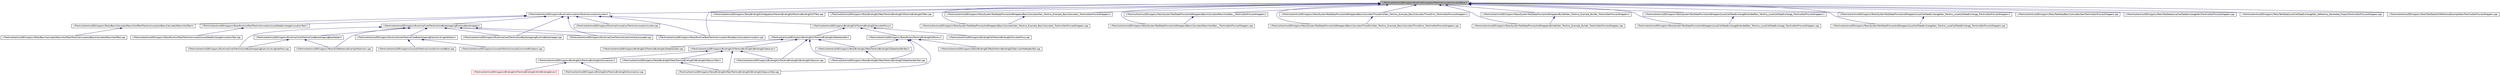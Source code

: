 digraph G
{
  edge [fontname="Helvetica",fontsize="10",labelfontname="Helvetica",labelfontsize="10"];
  node [fontname="Helvetica",fontsize="10",shape=record];
  Node1 [label="I:/Trentino/trentino/DEV/cpp/src/Runtime/Invocation/TrentinoInvocationInvokerBase.h",height=0.2,width=0.4,color="black", fillcolor="grey75", style="filled" fontcolor="black"];
  Node1 -> Node2 [dir="back",color="midnightblue",fontsize="10",style="solid",fontname="Helvetica"];
  Node2 [label="I:/Trentino/trentino/DEV/cpp/src/Runtime/Invocation/TrentinoInvocationInvoker.h",height=0.2,width=0.4,color="black", fillcolor="white", style="filled",URL="$_trentino_invocation_invoker_8h.html"];
  Node2 -> Node3 [dir="back",color="midnightblue",fontsize="10",style="solid",fontname="Helvetica"];
  Node3 [label="I:/Trentino/trentino/DEV/cpp/src/BindingSCA/TrentinoBindingSCAInvokerProxy.h",height=0.2,width=0.4,color="black", fillcolor="white", style="filled",URL="$_trentino_binding_s_c_a_invoker_proxy_8h.html"];
  Node3 -> Node4 [dir="back",color="midnightblue",fontsize="10",style="solid",fontname="Helvetica"];
  Node4 [label="I:/Trentino/trentino/DEV/cpp/src/BindingSCA/TrentinoBindingSCADataHandler.h",height=0.2,width=0.4,color="black", fillcolor="white", style="filled",URL="$_trentino_binding_s_c_a_data_handler_8h.html"];
  Node4 -> Node5 [dir="back",color="midnightblue",fontsize="10",style="solid",fontname="Helvetica"];
  Node5 [label="I:/Trentino/trentino/DEV/cpp/src/BindingSCA/TrentinoBindingSCABindingSCASession.h",height=0.2,width=0.4,color="black", fillcolor="white", style="filled",URL="$_trentino_binding_s_c_a_binding_s_c_a_session_8h.html"];
  Node5 -> Node6 [dir="back",color="midnightblue",fontsize="10",style="solid",fontname="Helvetica"];
  Node6 [label="I:/Trentino/trentino/DEV/cpp/src/BindingSCA/TrentinoBindingSCABindingSCASession.cpp",height=0.2,width=0.4,color="black", fillcolor="white", style="filled",URL="$_trentino_binding_s_c_a_binding_s_c_a_session_8cpp.html"];
  Node5 -> Node7 [dir="back",color="midnightblue",fontsize="10",style="solid",fontname="Helvetica"];
  Node7 [label="I:/Trentino/trentino/DEV/cpp/src/BindingSCA/TrentinoBindingSCAConnection.h",height=0.2,width=0.4,color="black", fillcolor="white", style="filled",URL="$_trentino_binding_s_c_a_connection_8h.html"];
  Node7 -> Node8 [dir="back",color="midnightblue",fontsize="10",style="solid",fontname="Helvetica"];
  Node8 [label="I:/Trentino/trentino/DEV/cpp/src/BindingSCA/TrentinoBindingSCAConnection.cpp",height=0.2,width=0.4,color="black", fillcolor="white", style="filled",URL="$_trentino_binding_s_c_a_connection_8cpp.html"];
  Node7 -> Node9 [dir="back",color="midnightblue",fontsize="10",style="solid",fontname="Helvetica"];
  Node9 [label="I:/Trentino/trentino/DEV/cpp/src/BindingSCA/TrentinoBindingSCASCABindingServer.h",height=0.2,width=0.4,color="red", fillcolor="white", style="filled",URL="$_trentino_binding_s_c_a_s_c_a_binding_server_8h.html"];
  Node5 -> Node10 [dir="back",color="midnightblue",fontsize="10",style="solid",fontname="Helvetica"];
  Node10 [label="I:/Trentino/trentino/DEV/cpp/src/Tests/BindingSCATest/TrentinoBindingSCABindingSCASessionTest.h",height=0.2,width=0.4,color="black", fillcolor="white", style="filled",URL="$_trentino_binding_s_c_a_binding_s_c_a_session_test_8h.html"];
  Node10 -> Node11 [dir="back",color="midnightblue",fontsize="10",style="solid",fontname="Helvetica"];
  Node11 [label="I:/Trentino/trentino/DEV/cpp/src/Tests/BindingSCATest/TrentinoBindingSCABindingSCASessionTest.cpp",height=0.2,width=0.4,color="black", fillcolor="white", style="filled",URL="$_trentino_binding_s_c_a_binding_s_c_a_session_test_8cpp.html"];
  Node5 -> Node11 [dir="back",color="midnightblue",fontsize="10",style="solid",fontname="Helvetica"];
  Node4 -> Node6 [dir="back",color="midnightblue",fontsize="10",style="solid",fontname="Helvetica"];
  Node4 -> Node12 [dir="back",color="midnightblue",fontsize="10",style="solid",fontname="Helvetica"];
  Node12 [label="I:/Trentino/trentino/DEV/cpp/src/BindingSCA/TrentinoBindingSCADataHandler.cpp",height=0.2,width=0.4,color="black", fillcolor="white", style="filled",URL="$_trentino_binding_s_c_a_data_handler_8cpp.html"];
  Node4 -> Node13 [dir="back",color="midnightblue",fontsize="10",style="solid",fontname="Helvetica"];
  Node13 [label="I:/Trentino/trentino/DEV/cpp/src/Tests/BindingSCATest/TrentinoBindingSCADataHandlerTest.h",height=0.2,width=0.4,color="black", fillcolor="white", style="filled",URL="$_trentino_binding_s_c_a_data_handler_test_8h.html"];
  Node13 -> Node14 [dir="back",color="midnightblue",fontsize="10",style="solid",fontname="Helvetica"];
  Node14 [label="I:/Trentino/trentino/DEV/cpp/src/Tests/BindingSCATest/TrentinoBindingSCADataHandlerTest.cpp",height=0.2,width=0.4,color="black", fillcolor="white", style="filled",URL="$_trentino_binding_s_c_a_data_handler_test_8cpp.html"];
  Node4 -> Node14 [dir="back",color="midnightblue",fontsize="10",style="solid",fontname="Helvetica"];
  Node3 -> Node15 [dir="back",color="midnightblue",fontsize="10",style="solid",fontname="Helvetica"];
  Node15 [label="I:/Trentino/trentino/DEV/cpp/src/BindingSCA/TrentinoBindingSCAInvokerProxy.cpp",height=0.2,width=0.4,color="black", fillcolor="white", style="filled",URL="$_trentino_binding_s_c_a_invoker_proxy_8cpp.html"];
  Node3 -> Node16 [dir="back",color="midnightblue",fontsize="10",style="solid",fontname="Helvetica"];
  Node16 [label="I:/Trentino/trentino/DEV/cpp/src/Tests/Mocks/TrentinoBindingSCAMocks.h",height=0.2,width=0.4,color="black", fillcolor="white", style="filled",URL="$_trentino_binding_s_c_a_mocks_8h.html"];
  Node16 -> Node11 [dir="back",color="midnightblue",fontsize="10",style="solid",fontname="Helvetica"];
  Node16 -> Node13 [dir="back",color="midnightblue",fontsize="10",style="solid",fontname="Helvetica"];
  Node16 -> Node14 [dir="back",color="midnightblue",fontsize="10",style="solid",fontname="Helvetica"];
  Node16 -> Node17 [dir="back",color="midnightblue",fontsize="10",style="solid",fontname="Helvetica"];
  Node17 [label="I:/Trentino/trentino/DEV/cpp/src/Tests/BindingSCATest/TrentinoBindingSCAServiceInfoReaderTest.cpp",height=0.2,width=0.4,color="black", fillcolor="white", style="filled",URL="$_trentino_binding_s_c_a_service_info_reader_test_8cpp.html"];
  Node2 -> Node18 [dir="back",color="midnightblue",fontsize="10",style="solid",fontname="Helvetica"];
  Node18 [label="I:/Trentino/trentino/DEV/cpp/src/Runtime/Core/TrentinoCoreBootstrappingRuntimeBootstrapper.h",height=0.2,width=0.4,color="black", fillcolor="white", style="filled",URL="$_trentino_core_bootstrapping_runtime_bootstrapper_8h.html"];
  Node18 -> Node19 [dir="back",color="midnightblue",fontsize="10",style="solid",fontname="Helvetica"];
  Node19 [label="I:/Trentino/trentino/DEV/cpp/src/Runtime/Core/TrentinoCoreBootstrappingExplicitLinkingInterface.h",height=0.2,width=0.4,color="black", fillcolor="white", style="filled",URL="$_trentino_core_bootstrapping_explicit_linking_interface_8h.html"];
  Node19 -> Node20 [dir="back",color="midnightblue",fontsize="10",style="solid",fontname="Helvetica"];
  Node20 [label="I:/Trentino/trentino/DEV/cpp/src/Console/TrentinoConsoleCommandBoot.cpp",height=0.2,width=0.4,color="black", fillcolor="white", style="filled",URL="$_trentino_console_command_boot_8cpp.html"];
  Node19 -> Node21 [dir="back",color="midnightblue",fontsize="10",style="solid",fontname="Helvetica"];
  Node21 [label="I:/Trentino/trentino/DEV/cpp/src/Console/TrentinoConsoleCommandShutdown.cpp",height=0.2,width=0.4,color="black", fillcolor="white", style="filled",URL="$_trentino_console_command_shutdown_8cpp.html"];
  Node18 -> Node22 [dir="back",color="midnightblue",fontsize="10",style="solid",fontname="Helvetica"];
  Node22 [label="I:/Trentino/trentino/DEV/cpp/src/Runtime/Core/TrentinoCoreBootstrappingBootHelper.h",height=0.2,width=0.4,color="black", fillcolor="white", style="filled",URL="$_trentino_core_bootstrapping_boot_helper_8h.html"];
  Node22 -> Node23 [dir="back",color="midnightblue",fontsize="10",style="solid",fontname="Helvetica"];
  Node23 [label="I:/Trentino/trentino/DEV/cpp/src/Runtime/Core/TrentinoCoreBootstrappingExplicitLinkingInterface.cpp",height=0.2,width=0.4,color="black", fillcolor="white", style="filled",URL="$_trentino_core_bootstrapping_explicit_linking_interface_8cpp.html"];
  Node22 -> Node24 [dir="back",color="midnightblue",fontsize="10",style="solid",fontname="Helvetica"];
  Node24 [label="I:/Trentino/trentino/DEV/cpp/src/Tests/SCAReferenceExampleTest/main.cpp",height=0.2,width=0.4,color="black", fillcolor="white", style="filled",URL="$_tests_2_s_c_a_reference_example_test_2_main_8cpp.html"];
  Node18 -> Node23 [dir="back",color="midnightblue",fontsize="10",style="solid",fontname="Helvetica"];
  Node18 -> Node25 [dir="back",color="midnightblue",fontsize="10",style="solid",fontname="Helvetica"];
  Node25 [label="I:/Trentino/trentino/DEV/cpp/src/Runtime/Core/TrentinoCoreBootstrappingRuntimeBootstrapper.cpp",height=0.2,width=0.4,color="black", fillcolor="white", style="filled",URL="$_trentino_core_bootstrapping_runtime_bootstrapper_8cpp.html"];
  Node18 -> Node26 [dir="back",color="midnightblue",fontsize="10",style="solid",fontname="Helvetica"];
  Node26 [label="I:/Trentino/trentino/DEV/cpp/src/Runtime/Core/TrentinoCoreContributionLoader.cpp",height=0.2,width=0.4,color="black", fillcolor="white", style="filled",URL="$_trentino_core_contribution_loader_8cpp.html"];
  Node18 -> Node27 [dir="back",color="midnightblue",fontsize="10",style="solid",fontname="Helvetica"];
  Node27 [label="I:/Trentino/trentino/DEV/cpp/src/Tests/RuntimeTest/TrentinoInvocationTestsBasicCalculatorInvocation.cpp",height=0.2,width=0.4,color="black", fillcolor="white", style="filled",URL="$_trentino_invocation_tests_basic_calculator_invocation_8cpp.html"];
  Node18 -> Node24 [dir="back",color="midnightblue",fontsize="10",style="solid",fontname="Helvetica"];
  Node2 -> Node25 [dir="back",color="midnightblue",fontsize="10",style="solid",fontname="Helvetica"];
  Node2 -> Node26 [dir="back",color="midnightblue",fontsize="10",style="solid",fontname="Helvetica"];
  Node2 -> Node28 [dir="back",color="midnightblue",fontsize="10",style="solid",fontname="Helvetica"];
  Node28 [label="I:/Trentino/trentino/DEV/cpp/src/Runtime/Invocation/TrentinoInvocationInvoker.cpp",height=0.2,width=0.4,color="black", fillcolor="white", style="filled",URL="$_trentino_invocation_invoker_8cpp.html"];
  Node2 -> Node29 [dir="back",color="midnightblue",fontsize="10",style="solid",fontname="Helvetica"];
  Node29 [label="I:/Trentino/trentino/DEV/cpp/src/Tests/BasicCalculatorReturnVoidTest/TrentinoInvocationBasicCalculatorReturnVoidTest.h",height=0.2,width=0.4,color="black", fillcolor="white", style="filled",URL="$_trentino_invocation_basic_calculator_return_void_test_8h.html"];
  Node29 -> Node30 [dir="back",color="midnightblue",fontsize="10",style="solid",fontname="Helvetica"];
  Node30 [label="I:/Trentino/trentino/DEV/cpp/src/Tests/BasicCalculatorReturnVoidTest/TrentinoInvocationBasicCalculatorReturnVoidTest.cpp",height=0.2,width=0.4,color="black", fillcolor="white", style="filled",URL="$_trentino_invocation_basic_calculator_return_void_test_8cpp.html"];
  Node2 -> Node31 [dir="back",color="midnightblue",fontsize="10",style="solid",fontname="Helvetica"];
  Node31 [label="I:/Trentino/trentino/DEV/cpp/src/Tests/RuntimeTest/TrentinoInvocationLocalDataExchangeInvocationTest.h",height=0.2,width=0.4,color="black", fillcolor="white", style="filled",URL="$_trentino_invocation_local_data_exchange_invocation_test_8h.html"];
  Node31 -> Node32 [dir="back",color="midnightblue",fontsize="10",style="solid",fontname="Helvetica"];
  Node32 [label="I:/Trentino/trentino/DEV/cpp/src/Tests/RuntimeTest/TrentinoInvocationLocalDataExchangeInvocationTest.cpp",height=0.2,width=0.4,color="black", fillcolor="white", style="filled",URL="$_trentino_invocation_local_data_exchange_invocation_test_8cpp.html"];
  Node2 -> Node27 [dir="back",color="midnightblue",fontsize="10",style="solid",fontname="Helvetica"];
  Node1 -> Node33 [dir="back",color="midnightblue",fontsize="10",style="solid",fontname="Helvetica"];
  Node33 [label="I:/Trentino/trentino/DEV/cpp/src/Tests/BindingSCAIntegration/TrentinoBindingSCATrentinoBindingSCAITTest.cpp",height=0.2,width=0.4,color="black", fillcolor="white", style="filled",URL="$_trentino_binding_s_c_a_trentino_binding_s_c_a_i_t_test_8cpp.html"];
  Node1 -> Node34 [dir="back",color="midnightblue",fontsize="10",style="solid",fontname="Helvetica"];
  Node34 [label="I:/Trentino/trentino/DEV/cpp/src/Tests/BindingSCATest/TrentinoBindingSCATrentinoBindingSCATest.cpp",height=0.2,width=0.4,color="black", fillcolor="white", style="filled",URL="$_trentino_binding_s_c_a_trentino_binding_s_c_a_test_8cpp.html"];
  Node1 -> Node27 [dir="back",color="midnightblue",fontsize="10",style="solid",fontname="Helvetica"];
  Node1 -> Node35 [dir="back",color="midnightblue",fontsize="10",style="solid",fontname="Helvetica"];
  Node35 [label="I:/Trentino/trentino/DEV/cpp/src/Tests/SystemTestData/ProxiesAndWrappers/BasicCalculatorGen_Trentino_Example_BasicCalculator_TrentinoGenProxiesWrappers.h",height=0.2,width=0.4,color="black", fillcolor="white", style="filled",URL="$_basic_calculator_gen___trentino___example___basic_calculator___trentino_gen_proxies_wrappers_8h.html"];
  Node35 -> Node36 [dir="back",color="midnightblue",fontsize="10",style="solid",fontname="Helvetica"];
  Node36 [label="I:/Trentino/trentino/DEV/cpp/src/Tests/SystemTestData/ProxiesAndWrappers/BasicCalculatorGen_Trentino_Example_BasicCalculator_TrentinoGenProxiesWrappers.cpp",height=0.2,width=0.4,color="black", fillcolor="white", style="filled",URL="$_basic_calculator_gen___trentino___example___basic_calculator___trentino_gen_proxies_wrappers_8cpp.html"];
  Node1 -> Node36 [dir="back",color="midnightblue",fontsize="10",style="solid",fontname="Helvetica"];
  Node1 -> Node37 [dir="back",color="midnightblue",fontsize="10",style="solid",fontname="Helvetica"];
  Node37 [label="I:/Trentino/trentino/DEV/cpp/src/Tests/SystemTestData/ProxiesAndWrappers/BasicCalculatorReturnVoidGen__TrentinoGenProxiesWrappers.h",height=0.2,width=0.4,color="black", fillcolor="white", style="filled",URL="$_basic_calculator_return_void_gen_____trentino_gen_proxies_wrappers_8h.html"];
  Node37 -> Node38 [dir="back",color="midnightblue",fontsize="10",style="solid",fontname="Helvetica"];
  Node38 [label="I:/Trentino/trentino/DEV/cpp/src/Tests/SystemTestData/ProxiesAndWrappers/BasicCalculatorReturnVoidGen__TrentinoGenProxiesWrappers.cpp",height=0.2,width=0.4,color="black", fillcolor="white", style="filled",URL="$_basic_calculator_return_void_gen_____trentino_gen_proxies_wrappers_8cpp.html"];
  Node1 -> Node38 [dir="back",color="midnightblue",fontsize="10",style="solid",fontname="Helvetica"];
  Node1 -> Node39 [dir="back",color="midnightblue",fontsize="10",style="solid",fontname="Helvetica"];
  Node39 [label="I:/Trentino/trentino/DEV/cpp/src/Tests/SystemTestData/ProxiesAndWrappers/BasicCalculatorThrowErrorGen_Trentino_Example_BasicCalculatorThrowError_TrentinoGenProxiesWrappers.h",height=0.2,width=0.4,color="black", fillcolor="white", style="filled",URL="$_basic_calculator_throw_error_gen___trentino___example___basic_calculator_throw_error___trentino_gen_proxies_wrappers_8h.html"];
  Node39 -> Node40 [dir="back",color="midnightblue",fontsize="10",style="solid",fontname="Helvetica"];
  Node40 [label="I:/Trentino/trentino/DEV/cpp/src/Tests/SystemTestData/ProxiesAndWrappers/BasicCalculatorThrowErrorGen_Trentino_Example_BasicCalculatorThrowError_TrentinoGenProxiesWrappers.cpp",height=0.2,width=0.4,color="black", fillcolor="white", style="filled",URL="$_basic_calculator_throw_error_gen___trentino___example___basic_calculator_throw_error___trentino_gen_proxies_wrappers_8cpp.html"];
  Node1 -> Node40 [dir="back",color="midnightblue",fontsize="10",style="solid",fontname="Helvetica"];
  Node1 -> Node41 [dir="back",color="midnightblue",fontsize="10",style="solid",fontname="Helvetica"];
  Node41 [label="I:/Trentino/trentino/DEV/cpp/src/Tests/SystemTestData/ProxiesAndWrappers/BuilderGen_Trentino_Example_Builder_TrentinoGenProxiesWrappers.h",height=0.2,width=0.4,color="black", fillcolor="white", style="filled",URL="$_builder_gen___trentino___example___builder___trentino_gen_proxies_wrappers_8h.html"];
  Node41 -> Node42 [dir="back",color="midnightblue",fontsize="10",style="solid",fontname="Helvetica"];
  Node42 [label="I:/Trentino/trentino/DEV/cpp/src/Tests/SystemTestData/ProxiesAndWrappers/BuilderGen_Trentino_Example_Builder_TrentinoGenProxiesWrappers.cpp",height=0.2,width=0.4,color="black", fillcolor="white", style="filled",URL="$_builder_gen___trentino___example___builder___trentino_gen_proxies_wrappers_8cpp.html"];
  Node1 -> Node42 [dir="back",color="midnightblue",fontsize="10",style="solid",fontname="Helvetica"];
  Node1 -> Node43 [dir="back",color="midnightblue",fontsize="10",style="solid",fontname="Helvetica"];
  Node43 [label="I:/Trentino/trentino/DEV/cpp/src/Tests/SystemTestData/ProxiesAndWrappers/LocalCallDataExchangeExtendedGen_Trentino_LocalCallDataExchange_TrentinoGenProxiesWrappers.h",height=0.2,width=0.4,color="black", fillcolor="white", style="filled",URL="$_local_call_data_exchange_extended_gen___trentino___local_call_data_exchange___trentino_gen_proxies_wrappers_8h.html"];
  Node43 -> Node44 [dir="back",color="midnightblue",fontsize="10",style="solid",fontname="Helvetica"];
  Node44 [label="I:/Trentino/trentino/DEV/cpp/src/Tests/SystemTestData/ProxiesAndWrappers/LocalCallDataExchangeExtendedGen_Trentino_LocalCallDataExchange_TrentinoGenProxiesWrappers.cpp",height=0.2,width=0.4,color="black", fillcolor="white", style="filled",URL="$_local_call_data_exchange_extended_gen___trentino___local_call_data_exchange___trentino_gen_proxies_wrappers_8cpp.html"];
  Node1 -> Node44 [dir="back",color="midnightblue",fontsize="10",style="solid",fontname="Helvetica"];
  Node1 -> Node45 [dir="back",color="midnightblue",fontsize="10",style="solid",fontname="Helvetica"];
  Node45 [label="I:/Trentino/trentino/DEV/cpp/src/Tests/SystemTestData/ProxiesAndWrappers/LocalCallDataExchangeGen_Trentino_LocalCallDataExchange_TrentinoGenProxiesWrappers.h",height=0.2,width=0.4,color="black", fillcolor="white", style="filled",URL="$_local_call_data_exchange_gen___trentino___local_call_data_exchange___trentino_gen_proxies_wrappers_8h.html"];
  Node45 -> Node46 [dir="back",color="midnightblue",fontsize="10",style="solid",fontname="Helvetica"];
  Node46 [label="I:/Trentino/trentino/DEV/cpp/src/Tests/SystemTestData/ProxiesAndWrappers/LocalCallDataExchangeGen_Trentino_LocalCallDataExchange_TrentinoGenProxiesWrappers.cpp",height=0.2,width=0.4,color="black", fillcolor="white", style="filled",URL="$_local_call_data_exchange_gen___trentino___local_call_data_exchange___trentino_gen_proxies_wrappers_8cpp.html"];
  Node1 -> Node46 [dir="back",color="midnightblue",fontsize="10",style="solid",fontname="Helvetica"];
  Node1 -> Node47 [dir="back",color="midnightblue",fontsize="10",style="solid",fontname="Helvetica"];
  Node47 [label="I:/Trentino/trentino/DEV/cpp/src/Tests/TestData/BasicCalculatorGen/TrentinoGenProxiesWrappers.cpp",height=0.2,width=0.4,color="black", fillcolor="white", style="filled",URL="$_basic_calculator_gen_2_trentino_gen_proxies_wrappers_8cpp.html"];
  Node1 -> Node48 [dir="back",color="midnightblue",fontsize="10",style="solid",fontname="Helvetica"];
  Node48 [label="I:/Trentino/trentino/DEV/cpp/src/Tests/TestData/LocalCallDataExchangeGen/TrentinoGenProxiesWrappers.cpp",height=0.2,width=0.4,color="black", fillcolor="white", style="filled",URL="$_local_call_data_exchange_gen_2_trentino_gen_proxies_wrappers_8cpp.html"];
  Node1 -> Node49 [dir="back",color="midnightblue",fontsize="10",style="solid",fontname="Helvetica"];
  Node49 [label="I:/Trentino/trentino/DEV/cpp/src/Tests/TestData/LocalCallDataExchangeGen_Reference_Generated_Project/TrentinoGenProxiesWrappers.cpp",height=0.2,width=0.4,color="black", fillcolor="white", style="filled",URL="$_local_call_data_exchange_gen___reference___generated___project_2_trentino_gen_proxies_wrappers_8cpp.html"];
  Node1 -> Node50 [dir="back",color="midnightblue",fontsize="10",style="solid",fontname="Helvetica"];
  Node50 [label="I:/Trentino/trentino/DEV/cpp/src/Tests/TestData/SCAReferenceExampleGen/TrentinoGenProxiesWrappers.cpp",height=0.2,width=0.4,color="black", fillcolor="white", style="filled",URL="$_s_c_a_reference_example_gen_2_trentino_gen_proxies_wrappers_8cpp.html"];
}
